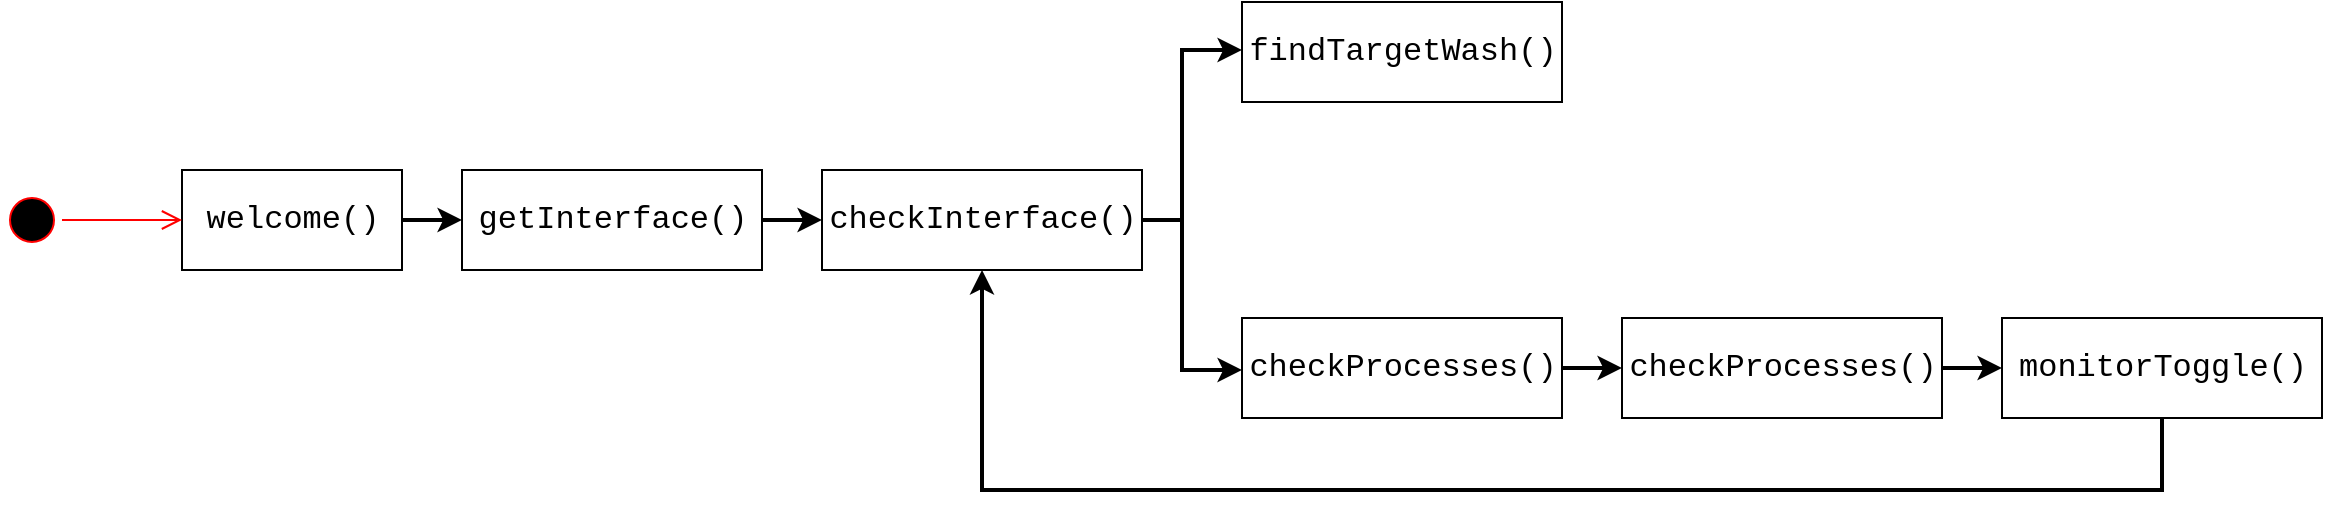 <mxfile version="12.9.14" type="github">
  <diagram id="rgACBVzxQaBMxDmAvidO" name="Page-1">
    <mxGraphModel dx="674" dy="581" grid="1" gridSize="10" guides="1" tooltips="1" connect="1" arrows="1" fold="1" page="1" pageScale="1" pageWidth="850" pageHeight="1100" math="0" shadow="0">
      <root>
        <mxCell id="0" />
        <mxCell id="1" parent="0" />
        <mxCell id="4meKCDwyouO4Ay69L5Up-5" value="" style="edgeStyle=orthogonalEdgeStyle;rounded=0;orthogonalLoop=1;jettySize=auto;html=1;fontFamily=Courier New;strokeWidth=2;" edge="1" parent="1" source="4meKCDwyouO4Ay69L5Up-1" target="4meKCDwyouO4Ay69L5Up-4">
          <mxGeometry relative="1" as="geometry" />
        </mxCell>
        <mxCell id="4meKCDwyouO4Ay69L5Up-1" value="welcome()" style="html=1;fontFamily=Courier New;fontSize=16;" vertex="1" parent="1">
          <mxGeometry x="120" y="280" width="110" height="50" as="geometry" />
        </mxCell>
        <mxCell id="4meKCDwyouO4Ay69L5Up-7" value="" style="edgeStyle=orthogonalEdgeStyle;rounded=0;orthogonalLoop=1;jettySize=auto;html=1;fontFamily=Courier New;fontSize=16;strokeWidth=2;" edge="1" parent="1" source="4meKCDwyouO4Ay69L5Up-4" target="4meKCDwyouO4Ay69L5Up-6">
          <mxGeometry relative="1" as="geometry" />
        </mxCell>
        <mxCell id="4meKCDwyouO4Ay69L5Up-4" value="getInterface()" style="html=1;fontFamily=Courier New;fontSize=16;" vertex="1" parent="1">
          <mxGeometry x="260" y="280" width="150" height="50" as="geometry" />
        </mxCell>
        <mxCell id="4meKCDwyouO4Ay69L5Up-10" style="edgeStyle=orthogonalEdgeStyle;rounded=0;orthogonalLoop=1;jettySize=auto;html=1;exitX=1;exitY=0.5;exitDx=0;exitDy=0;strokeWidth=2;fontFamily=Courier New;fontSize=16;" edge="1" parent="1" source="4meKCDwyouO4Ay69L5Up-6">
          <mxGeometry relative="1" as="geometry">
            <mxPoint x="650" y="220" as="targetPoint" />
            <Array as="points">
              <mxPoint x="620" y="305" />
              <mxPoint x="620" y="220" />
              <mxPoint x="640" y="220" />
            </Array>
          </mxGeometry>
        </mxCell>
        <mxCell id="4meKCDwyouO4Ay69L5Up-11" style="edgeStyle=orthogonalEdgeStyle;rounded=0;orthogonalLoop=1;jettySize=auto;html=1;exitX=1;exitY=0.5;exitDx=0;exitDy=0;strokeWidth=2;fontFamily=Courier New;fontSize=16;" edge="1" parent="1" source="4meKCDwyouO4Ay69L5Up-6">
          <mxGeometry relative="1" as="geometry">
            <mxPoint x="650" y="380" as="targetPoint" />
            <Array as="points">
              <mxPoint x="620" y="305" />
              <mxPoint x="620" y="380" />
              <mxPoint x="640" y="380" />
            </Array>
          </mxGeometry>
        </mxCell>
        <mxCell id="4meKCDwyouO4Ay69L5Up-6" value="checkInterface()" style="html=1;fontFamily=Courier New;fontSize=16;" vertex="1" parent="1">
          <mxGeometry x="440" y="280" width="160" height="50" as="geometry" />
        </mxCell>
        <mxCell id="4meKCDwyouO4Ay69L5Up-2" value="" style="ellipse;html=1;shape=startState;fillColor=#000000;strokeColor=#ff0000;" vertex="1" parent="1">
          <mxGeometry x="30" y="290" width="30" height="30" as="geometry" />
        </mxCell>
        <mxCell id="4meKCDwyouO4Ay69L5Up-3" value="" style="edgeStyle=orthogonalEdgeStyle;html=1;verticalAlign=bottom;endArrow=open;endSize=8;strokeColor=#ff0000;" edge="1" source="4meKCDwyouO4Ay69L5Up-2" parent="1">
          <mxGeometry relative="1" as="geometry">
            <mxPoint x="120" y="305" as="targetPoint" />
          </mxGeometry>
        </mxCell>
        <mxCell id="4meKCDwyouO4Ay69L5Up-12" value="findTargetWash()" style="html=1;fontFamily=Courier New;fontSize=16;" vertex="1" parent="1">
          <mxGeometry x="650" y="196" width="160" height="50" as="geometry" />
        </mxCell>
        <mxCell id="4meKCDwyouO4Ay69L5Up-15" value="" style="edgeStyle=orthogonalEdgeStyle;rounded=0;orthogonalLoop=1;jettySize=auto;html=1;strokeWidth=2;fontFamily=Courier New;fontSize=16;" edge="1" parent="1" source="4meKCDwyouO4Ay69L5Up-13" target="4meKCDwyouO4Ay69L5Up-14">
          <mxGeometry relative="1" as="geometry" />
        </mxCell>
        <mxCell id="4meKCDwyouO4Ay69L5Up-13" value="checkProcesses()" style="html=1;fontFamily=Courier New;fontSize=16;" vertex="1" parent="1">
          <mxGeometry x="650" y="354" width="160" height="50" as="geometry" />
        </mxCell>
        <mxCell id="4meKCDwyouO4Ay69L5Up-17" value="" style="edgeStyle=orthogonalEdgeStyle;rounded=0;orthogonalLoop=1;jettySize=auto;html=1;strokeWidth=2;fontFamily=Courier New;fontSize=16;" edge="1" parent="1" source="4meKCDwyouO4Ay69L5Up-14" target="4meKCDwyouO4Ay69L5Up-16">
          <mxGeometry relative="1" as="geometry" />
        </mxCell>
        <mxCell id="4meKCDwyouO4Ay69L5Up-14" value="checkProcesses()" style="html=1;fontFamily=Courier New;fontSize=16;" vertex="1" parent="1">
          <mxGeometry x="840" y="354" width="160" height="50" as="geometry" />
        </mxCell>
        <mxCell id="4meKCDwyouO4Ay69L5Up-18" style="edgeStyle=orthogonalEdgeStyle;rounded=0;orthogonalLoop=1;jettySize=auto;html=1;exitX=0.5;exitY=1;exitDx=0;exitDy=0;entryX=0.5;entryY=1;entryDx=0;entryDy=0;strokeWidth=2;fontFamily=Courier New;fontSize=16;" edge="1" parent="1" source="4meKCDwyouO4Ay69L5Up-16" target="4meKCDwyouO4Ay69L5Up-6">
          <mxGeometry relative="1" as="geometry">
            <Array as="points">
              <mxPoint x="1110" y="440" />
              <mxPoint x="520" y="440" />
            </Array>
          </mxGeometry>
        </mxCell>
        <mxCell id="4meKCDwyouO4Ay69L5Up-16" value="monitorToggle()" style="html=1;fontFamily=Courier New;fontSize=16;" vertex="1" parent="1">
          <mxGeometry x="1030" y="354" width="160" height="50" as="geometry" />
        </mxCell>
      </root>
    </mxGraphModel>
  </diagram>
</mxfile>
